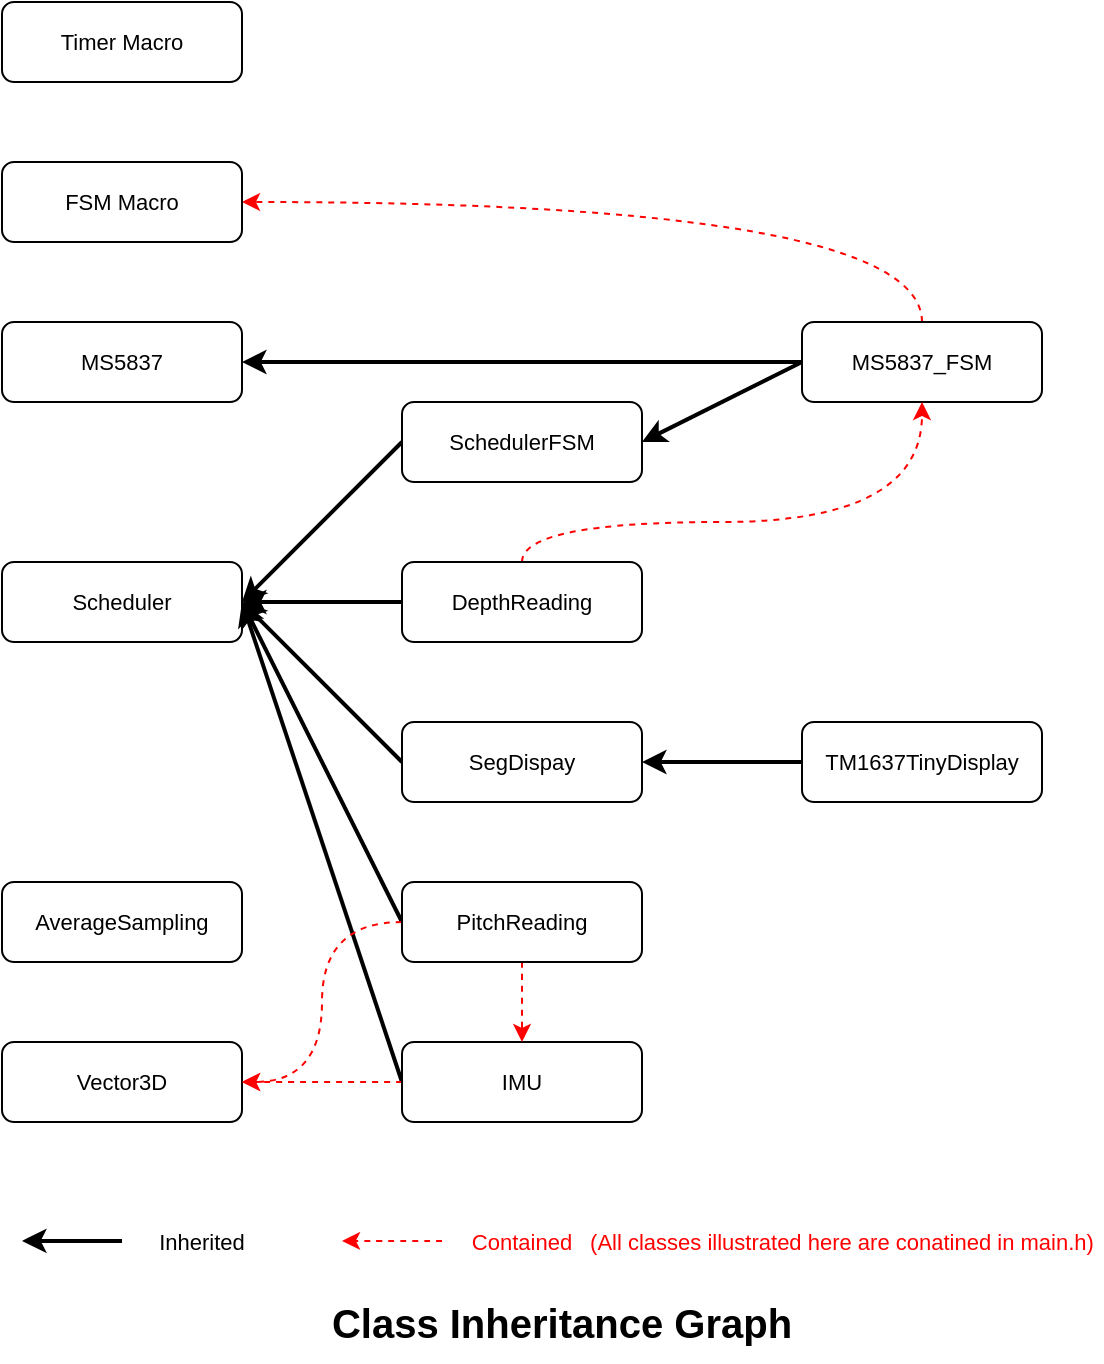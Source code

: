 <mxfile version="26.0.4">
  <diagram name="Page-1" id="vc2-ugjVfAUITuuNlwr3">
    <mxGraphModel dx="1197" dy="845" grid="1" gridSize="10" guides="1" tooltips="1" connect="1" arrows="1" fold="1" page="1" pageScale="1" pageWidth="850" pageHeight="1100" math="0" shadow="0">
      <root>
        <mxCell id="0" />
        <mxCell id="1" parent="0" />
        <mxCell id="N7zBWU74tll0EWmgRr8p-1" value="&lt;font style=&quot;font-size: 20px;&quot;&gt;&lt;b&gt;Class Inheritance Graph&lt;/b&gt;&lt;/font&gt;" style="text;html=1;align=center;verticalAlign=middle;whiteSpace=wrap;rounded=0;" parent="1" vertex="1">
          <mxGeometry x="200" y="840" width="400" height="40" as="geometry" />
        </mxCell>
        <mxCell id="N7zBWU74tll0EWmgRr8p-53" value="Scheduler" style="rounded=1;whiteSpace=wrap;html=1;fontFamily=Helvetica;fontSize=11;fontColor=default;labelBackgroundColor=default;" parent="1" vertex="1">
          <mxGeometry x="120" y="480" width="120" height="40" as="geometry" />
        </mxCell>
        <mxCell id="N7zBWU74tll0EWmgRr8p-55" style="edgeStyle=none;shape=connector;rounded=0;orthogonalLoop=1;jettySize=auto;html=1;exitX=0;exitY=0.5;exitDx=0;exitDy=0;entryX=1;entryY=0.5;entryDx=0;entryDy=0;strokeColor=default;align=center;verticalAlign=middle;fontFamily=Helvetica;fontSize=11;fontColor=default;labelBackgroundColor=default;endArrow=classic;strokeWidth=2;" parent="1" source="N7zBWU74tll0EWmgRr8p-54" target="N7zBWU74tll0EWmgRr8p-53" edge="1">
          <mxGeometry relative="1" as="geometry" />
        </mxCell>
        <mxCell id="N7zBWU74tll0EWmgRr8p-54" value="SchedulerFSM" style="rounded=1;whiteSpace=wrap;html=1;fontFamily=Helvetica;fontSize=11;fontColor=default;labelBackgroundColor=default;" parent="1" vertex="1">
          <mxGeometry x="320" y="400" width="120" height="40" as="geometry" />
        </mxCell>
        <mxCell id="N7zBWU74tll0EWmgRr8p-58" style="edgeStyle=none;shape=connector;rounded=0;orthogonalLoop=1;jettySize=auto;html=1;exitX=0;exitY=0.5;exitDx=0;exitDy=0;entryX=1;entryY=0.5;entryDx=0;entryDy=0;strokeColor=default;align=center;verticalAlign=middle;fontFamily=Helvetica;fontSize=11;fontColor=default;labelBackgroundColor=default;endArrow=classic;strokeWidth=2;" parent="1" source="N7zBWU74tll0EWmgRr8p-56" target="N7zBWU74tll0EWmgRr8p-53" edge="1">
          <mxGeometry relative="1" as="geometry" />
        </mxCell>
        <mxCell id="N7zBWU74tll0EWmgRr8p-56" value="SegDispay" style="rounded=1;whiteSpace=wrap;html=1;fontFamily=Helvetica;fontSize=11;fontColor=default;labelBackgroundColor=default;" parent="1" vertex="1">
          <mxGeometry x="320" y="560" width="120" height="40" as="geometry" />
        </mxCell>
        <mxCell id="N7zBWU74tll0EWmgRr8p-59" style="edgeStyle=none;shape=connector;rounded=0;orthogonalLoop=1;jettySize=auto;html=1;exitX=0;exitY=0.5;exitDx=0;exitDy=0;entryX=1;entryY=0.5;entryDx=0;entryDy=0;strokeColor=default;align=center;verticalAlign=middle;fontFamily=Helvetica;fontSize=11;fontColor=default;labelBackgroundColor=default;endArrow=classic;strokeWidth=2;" parent="1" source="N7zBWU74tll0EWmgRr8p-57" target="N7zBWU74tll0EWmgRr8p-56" edge="1">
          <mxGeometry relative="1" as="geometry" />
        </mxCell>
        <mxCell id="N7zBWU74tll0EWmgRr8p-57" value="TM1637TinyDisplay" style="rounded=1;whiteSpace=wrap;html=1;fontFamily=Helvetica;fontSize=11;fontColor=default;labelBackgroundColor=default;" parent="1" vertex="1">
          <mxGeometry x="520" y="560" width="120" height="40" as="geometry" />
        </mxCell>
        <mxCell id="N7zBWU74tll0EWmgRr8p-60" value="Vector3D" style="rounded=1;whiteSpace=wrap;html=1;fontFamily=Helvetica;fontSize=11;fontColor=default;labelBackgroundColor=default;" parent="1" vertex="1">
          <mxGeometry x="120" y="720" width="120" height="40" as="geometry" />
        </mxCell>
        <mxCell id="N7zBWU74tll0EWmgRr8p-61" value="AverageSampling" style="rounded=1;whiteSpace=wrap;html=1;fontFamily=Helvetica;fontSize=11;fontColor=default;labelBackgroundColor=default;" parent="1" vertex="1">
          <mxGeometry x="120" y="640" width="120" height="40" as="geometry" />
        </mxCell>
        <mxCell id="N7zBWU74tll0EWmgRr8p-65" style="edgeStyle=none;shape=connector;rounded=0;orthogonalLoop=1;jettySize=auto;html=1;exitX=0;exitY=0.5;exitDx=0;exitDy=0;entryX=1;entryY=0.5;entryDx=0;entryDy=0;strokeColor=default;align=center;verticalAlign=middle;fontFamily=Helvetica;fontSize=11;fontColor=default;labelBackgroundColor=default;endArrow=classic;strokeWidth=2;" parent="1" source="N7zBWU74tll0EWmgRr8p-63" target="N7zBWU74tll0EWmgRr8p-53" edge="1">
          <mxGeometry relative="1" as="geometry" />
        </mxCell>
        <mxCell id="N7zBWU74tll0EWmgRr8p-81" style="edgeStyle=orthogonalEdgeStyle;shape=connector;curved=1;rounded=0;orthogonalLoop=1;jettySize=auto;html=1;exitX=0;exitY=0.5;exitDx=0;exitDy=0;entryX=1;entryY=0.5;entryDx=0;entryDy=0;dashed=1;strokeColor=#FF0000;strokeWidth=1;align=center;verticalAlign=middle;fontFamily=Helvetica;fontSize=11;fontColor=default;labelBackgroundColor=default;endArrow=classic;" parent="1" source="N7zBWU74tll0EWmgRr8p-63" target="N7zBWU74tll0EWmgRr8p-60" edge="1">
          <mxGeometry relative="1" as="geometry" />
        </mxCell>
        <mxCell id="N7zBWU74tll0EWmgRr8p-63" value="IMU" style="rounded=1;whiteSpace=wrap;html=1;fontFamily=Helvetica;fontSize=11;fontColor=default;labelBackgroundColor=default;" parent="1" vertex="1">
          <mxGeometry x="320" y="720" width="120" height="40" as="geometry" />
        </mxCell>
        <mxCell id="N7zBWU74tll0EWmgRr8p-64" value="&lt;span&gt;MS5837&lt;/span&gt;" style="rounded=1;whiteSpace=wrap;html=1;fontFamily=Helvetica;fontSize=11;fontColor=default;labelBackgroundColor=default;" parent="1" vertex="1">
          <mxGeometry x="120" y="360" width="120" height="40" as="geometry" />
        </mxCell>
        <mxCell id="N7zBWU74tll0EWmgRr8p-67" style="edgeStyle=none;shape=connector;rounded=0;orthogonalLoop=1;jettySize=auto;html=1;exitX=0;exitY=0.5;exitDx=0;exitDy=0;entryX=1;entryY=0.5;entryDx=0;entryDy=0;strokeColor=default;align=center;verticalAlign=middle;fontFamily=Helvetica;fontSize=11;fontColor=default;labelBackgroundColor=default;endArrow=classic;strokeWidth=2;" parent="1" source="N7zBWU74tll0EWmgRr8p-66" target="N7zBWU74tll0EWmgRr8p-64" edge="1">
          <mxGeometry relative="1" as="geometry" />
        </mxCell>
        <mxCell id="N7zBWU74tll0EWmgRr8p-68" style="edgeStyle=none;shape=connector;rounded=0;orthogonalLoop=1;jettySize=auto;html=1;exitX=0;exitY=0.5;exitDx=0;exitDy=0;entryX=1;entryY=0.5;entryDx=0;entryDy=0;strokeColor=default;align=center;verticalAlign=middle;fontFamily=Helvetica;fontSize=11;fontColor=default;labelBackgroundColor=default;endArrow=classic;strokeWidth=2;" parent="1" source="N7zBWU74tll0EWmgRr8p-66" target="N7zBWU74tll0EWmgRr8p-54" edge="1">
          <mxGeometry relative="1" as="geometry" />
        </mxCell>
        <mxCell id="N7zBWU74tll0EWmgRr8p-90" style="edgeStyle=orthogonalEdgeStyle;shape=connector;curved=1;rounded=0;orthogonalLoop=1;jettySize=auto;html=1;exitX=0.5;exitY=0;exitDx=0;exitDy=0;entryX=1;entryY=0.5;entryDx=0;entryDy=0;dashed=1;strokeColor=#FF0000;strokeWidth=1;align=center;verticalAlign=middle;fontFamily=Helvetica;fontSize=11;fontColor=default;labelBackgroundColor=default;endArrow=classic;" parent="1" source="N7zBWU74tll0EWmgRr8p-66" target="N7zBWU74tll0EWmgRr8p-89" edge="1">
          <mxGeometry relative="1" as="geometry" />
        </mxCell>
        <mxCell id="N7zBWU74tll0EWmgRr8p-66" value="MS5837_FSM" style="rounded=1;whiteSpace=wrap;html=1;fontFamily=Helvetica;fontSize=11;fontColor=default;labelBackgroundColor=default;" parent="1" vertex="1">
          <mxGeometry x="520" y="360" width="120" height="40" as="geometry" />
        </mxCell>
        <mxCell id="N7zBWU74tll0EWmgRr8p-70" style="edgeStyle=none;shape=connector;rounded=0;orthogonalLoop=1;jettySize=auto;html=1;exitX=0;exitY=0.5;exitDx=0;exitDy=0;entryX=1;entryY=0.5;entryDx=0;entryDy=0;strokeColor=default;align=center;verticalAlign=middle;fontFamily=Helvetica;fontSize=11;fontColor=default;labelBackgroundColor=default;endArrow=classic;strokeWidth=2;" parent="1" source="N7zBWU74tll0EWmgRr8p-69" target="N7zBWU74tll0EWmgRr8p-53" edge="1">
          <mxGeometry relative="1" as="geometry" />
        </mxCell>
        <mxCell id="N7zBWU74tll0EWmgRr8p-82" style="edgeStyle=orthogonalEdgeStyle;shape=connector;curved=1;rounded=0;orthogonalLoop=1;jettySize=auto;html=1;exitX=0;exitY=0.5;exitDx=0;exitDy=0;entryX=1;entryY=0.5;entryDx=0;entryDy=0;dashed=1;strokeColor=#FF0000;strokeWidth=1;align=center;verticalAlign=middle;fontFamily=Helvetica;fontSize=11;fontColor=default;labelBackgroundColor=default;endArrow=classic;" parent="1" source="N7zBWU74tll0EWmgRr8p-69" target="N7zBWU74tll0EWmgRr8p-60" edge="1">
          <mxGeometry relative="1" as="geometry" />
        </mxCell>
        <mxCell id="N7zBWU74tll0EWmgRr8p-85" style="edgeStyle=orthogonalEdgeStyle;shape=connector;curved=1;rounded=0;orthogonalLoop=1;jettySize=auto;html=1;exitX=0.5;exitY=1;exitDx=0;exitDy=0;entryX=0.5;entryY=0;entryDx=0;entryDy=0;dashed=1;strokeColor=#FF0000;strokeWidth=1;align=center;verticalAlign=middle;fontFamily=Helvetica;fontSize=11;fontColor=default;labelBackgroundColor=default;endArrow=classic;" parent="1" source="N7zBWU74tll0EWmgRr8p-69" target="N7zBWU74tll0EWmgRr8p-63" edge="1">
          <mxGeometry relative="1" as="geometry" />
        </mxCell>
        <mxCell id="N7zBWU74tll0EWmgRr8p-69" value="PitchReading" style="rounded=1;whiteSpace=wrap;html=1;fontFamily=Helvetica;fontSize=11;fontColor=default;labelBackgroundColor=default;" parent="1" vertex="1">
          <mxGeometry x="320" y="640" width="120" height="40" as="geometry" />
        </mxCell>
        <mxCell id="N7zBWU74tll0EWmgRr8p-72" style="edgeStyle=none;shape=connector;rounded=0;orthogonalLoop=1;jettySize=auto;html=1;exitX=0;exitY=0.5;exitDx=0;exitDy=0;entryX=1;entryY=0.5;entryDx=0;entryDy=0;strokeColor=default;align=center;verticalAlign=middle;fontFamily=Helvetica;fontSize=11;fontColor=default;labelBackgroundColor=default;endArrow=classic;strokeWidth=2;" parent="1" source="N7zBWU74tll0EWmgRr8p-71" target="N7zBWU74tll0EWmgRr8p-53" edge="1">
          <mxGeometry relative="1" as="geometry" />
        </mxCell>
        <mxCell id="N7zBWU74tll0EWmgRr8p-86" style="edgeStyle=orthogonalEdgeStyle;shape=connector;curved=1;rounded=0;orthogonalLoop=1;jettySize=auto;html=1;exitX=0.5;exitY=0;exitDx=0;exitDy=0;entryX=0.5;entryY=1;entryDx=0;entryDy=0;dashed=1;strokeColor=#FF0000;strokeWidth=1;align=center;verticalAlign=middle;fontFamily=Helvetica;fontSize=11;fontColor=default;labelBackgroundColor=default;endArrow=classic;" parent="1" source="N7zBWU74tll0EWmgRr8p-71" target="N7zBWU74tll0EWmgRr8p-66" edge="1">
          <mxGeometry relative="1" as="geometry">
            <Array as="points">
              <mxPoint x="380" y="460" />
              <mxPoint x="580" y="460" />
            </Array>
          </mxGeometry>
        </mxCell>
        <mxCell id="N7zBWU74tll0EWmgRr8p-71" value="DepthReading" style="rounded=1;whiteSpace=wrap;html=1;fontFamily=Helvetica;fontSize=11;fontColor=default;labelBackgroundColor=default;" parent="1" vertex="1">
          <mxGeometry x="320" y="480" width="120" height="40" as="geometry" />
        </mxCell>
        <mxCell id="N7zBWU74tll0EWmgRr8p-73" style="edgeStyle=none;shape=connector;rounded=0;orthogonalLoop=1;jettySize=auto;html=1;strokeColor=default;align=center;verticalAlign=middle;fontFamily=Helvetica;fontSize=11;fontColor=default;labelBackgroundColor=default;endArrow=classic;strokeWidth=2;" parent="1" edge="1">
          <mxGeometry relative="1" as="geometry">
            <mxPoint x="180" y="819.44" as="sourcePoint" />
            <mxPoint x="130" y="819.44" as="targetPoint" />
          </mxGeometry>
        </mxCell>
        <mxCell id="N7zBWU74tll0EWmgRr8p-74" value="Inherited" style="text;html=1;align=center;verticalAlign=middle;whiteSpace=wrap;rounded=0;fontFamily=Helvetica;fontSize=11;fontColor=default;labelBackgroundColor=default;" parent="1" vertex="1">
          <mxGeometry x="180" y="800" width="80" height="40" as="geometry" />
        </mxCell>
        <mxCell id="N7zBWU74tll0EWmgRr8p-75" style="edgeStyle=orthogonalEdgeStyle;shape=connector;rounded=0;orthogonalLoop=1;jettySize=auto;html=1;strokeColor=#FF0000;align=center;verticalAlign=middle;fontFamily=Helvetica;fontSize=11;fontColor=default;labelBackgroundColor=default;endArrow=classic;strokeWidth=1;dashed=1;curved=1;" parent="1" edge="1">
          <mxGeometry relative="1" as="geometry">
            <mxPoint x="340" y="819.44" as="sourcePoint" />
            <mxPoint x="290" y="819.44" as="targetPoint" />
          </mxGeometry>
        </mxCell>
        <mxCell id="N7zBWU74tll0EWmgRr8p-76" value="&lt;font style=&quot;color: rgb(255, 0, 0);&quot;&gt;Contained&lt;/font&gt;" style="text;html=1;align=center;verticalAlign=middle;whiteSpace=wrap;rounded=0;fontFamily=Helvetica;fontSize=11;fontColor=default;labelBackgroundColor=default;" parent="1" vertex="1">
          <mxGeometry x="340" y="800" width="80" height="40" as="geometry" />
        </mxCell>
        <mxCell id="N7zBWU74tll0EWmgRr8p-88" value="Timer Macro" style="rounded=1;whiteSpace=wrap;html=1;fontFamily=Helvetica;fontSize=11;fontColor=default;labelBackgroundColor=default;" parent="1" vertex="1">
          <mxGeometry x="120" y="200" width="120" height="40" as="geometry" />
        </mxCell>
        <mxCell id="N7zBWU74tll0EWmgRr8p-89" value="FSM Macro" style="rounded=1;whiteSpace=wrap;html=1;fontFamily=Helvetica;fontSize=11;fontColor=default;labelBackgroundColor=default;" parent="1" vertex="1">
          <mxGeometry x="120" y="280" width="120" height="40" as="geometry" />
        </mxCell>
        <mxCell id="N7zBWU74tll0EWmgRr8p-91" value="&lt;font style=&quot;color: rgb(255, 0, 0);&quot;&gt;(All classes illustrated here are conatined in main.h)&lt;/font&gt;" style="text;html=1;align=center;verticalAlign=middle;whiteSpace=wrap;rounded=0;fontFamily=Helvetica;fontSize=11;fontColor=default;labelBackgroundColor=default;" parent="1" vertex="1">
          <mxGeometry x="410" y="810" width="260" height="20" as="geometry" />
        </mxCell>
      </root>
    </mxGraphModel>
  </diagram>
</mxfile>
